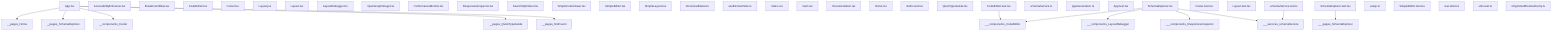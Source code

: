 graph TD
  App_tsx["App.tsx"]
  components_AccessibilityEnhancer_tsx["AccessibilityEnhancer.tsx"]:::componentNode
  components_BreadcrumbNav_tsx["BreadcrumbNav.tsx"]
  components_CodeEditor_tsx["CodeEditor.tsx"]
  components_Footer_tsx["Footer.tsx"]
  components_Layout_jsx["Layout.jsx"]
  components_Layout_tsx["Layout.tsx"]
  components_LayoutDebugger_tsx["LayoutDebugger.tsx"]:::componentNode
  components_OpenGraphImage_tsx["OpenGraphImage.tsx"]
  components_PerformanceMonitor_tsx["PerformanceMonitor.tsx"]:::hookNode
  components_ResponsiveInspector_tsx["ResponsiveInspector.tsx"]:::componentNode
  components_SearchOptimizer_tsx["SearchOptimizer.tsx"]
  components_SimpleCodeViewer_tsx["SimpleCodeViewer.tsx"]
  components_SimpleEditor_tsx["SimpleEditor.tsx"]
  components_SimpleLayout_tsx["SimpleLayout.tsx"]:::componentNode
  components_StructuredData_tsx["StructuredData.tsx"]
  hooks_useElementSize_ts["useElementSize.ts"]:::componentNode
  index_css["index.css"]:::styleNode
  main_tsx["main.tsx"]
  pages_Documentation_tsx["Documentation.tsx"]
  pages_Home_tsx["Home.tsx"]
  pages_NotFound_tsx["NotFound.tsx"]
  pages_QuickTypeGuide_tsx["QuickTypeGuide.tsx"]
  pages_SchemaExplorer_tsx["SchemaExplorer.tsx"]:::componentNode
  services_schemaService_ts["schemaService.ts"]:::hookNode
  services_typeGeneration_ts["typeGeneration.ts"]:::utilityNode
  test_App_test_tsx["App.test.tsx"]
  test_CodeEditor_test_tsx["CodeEditor.test.tsx"]:::testNode
  test_Footer_test_tsx["Footer.test.tsx"]
  test_Layout_test_tsx["Layout.test.tsx"]:::testNode
  test_SchemaExplorer_test_tsx["SchemaExplorer.test.tsx"]:::typesNode
  test_schemaService_test_ts["schemaService.test.ts"]:::typesNode
  test_setup_ts["setup.ts"]:::typesNode
  test_SimpleEditor_test_tsx["SimpleEditor.test.tsx"]
  test_utils_test_utils_tsx["test-utils.tsx"]:::componentNode
  test_utils_test_ts["utils.test.ts"]:::componentNode
  types_OriginVaultRootAuthority_ts["OriginVaultRootAuthority.ts"]:::utilityNode

  App_tsx --> __pages_Home
  App_tsx --> __pages_SchemaExplorer
  App_tsx --> __components_Footer
  App_tsx --> __pages_QuickTypeGuide
  App_tsx --> __pages_NotFound
  pages_SchemaExplorer_tsx --> ___components_CodeEditor
  pages_SchemaExplorer_tsx --> ___components_LayoutDebugger
  pages_SchemaExplorer_tsx --> ___components_ResponsiveInspector
  pages_SchemaExplorer_tsx --> ___services_schemaService
  test_CodeEditor_test_tsx --> ___components_CodeEditor
  test_SchemaExplorer_test_tsx --> ___pages_SchemaExplorer
  test_schemaService_test_ts --> ___services_schemaService